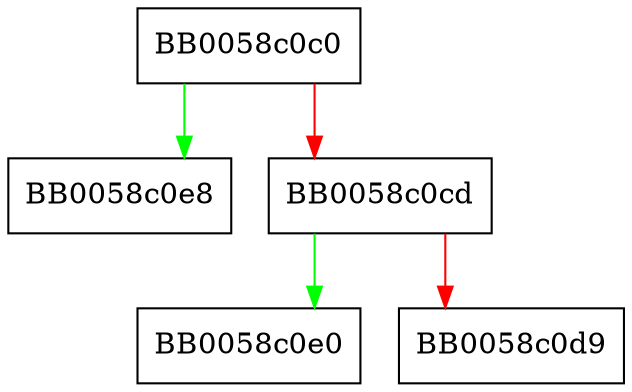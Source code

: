 digraph EC_GROUP_have_precompute_mult {
  node [shape="box"];
  graph [splines=ortho];
  BB0058c0c0 -> BB0058c0e8 [color="green"];
  BB0058c0c0 -> BB0058c0cd [color="red"];
  BB0058c0cd -> BB0058c0e0 [color="green"];
  BB0058c0cd -> BB0058c0d9 [color="red"];
}